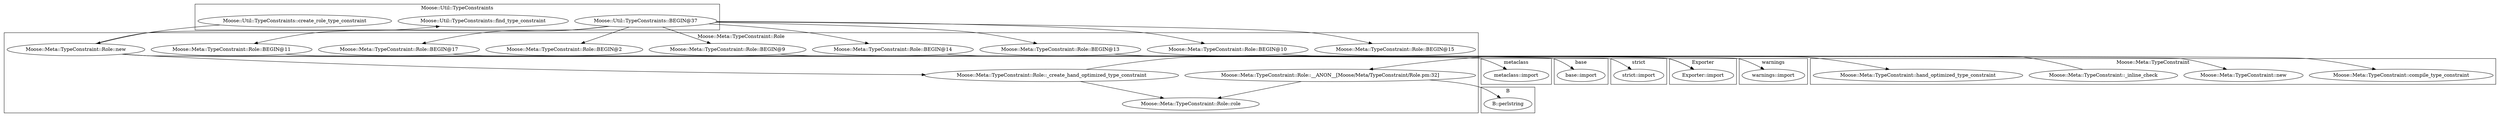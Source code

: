 digraph {
graph [overlap=false]
subgraph cluster_B {
	label="B";
	"B::perlstring";
}
subgraph cluster_metaclass {
	label="metaclass";
	"metaclass::import";
}
subgraph cluster_base {
	label="base";
	"base::import";
}
subgraph cluster_Moose_Meta_TypeConstraint_Role {
	label="Moose::Meta::TypeConstraint::Role";
	"Moose::Meta::TypeConstraint::Role::BEGIN@15";
	"Moose::Meta::TypeConstraint::Role::BEGIN@11";
	"Moose::Meta::TypeConstraint::Role::BEGIN@17";
	"Moose::Meta::TypeConstraint::Role::BEGIN@9";
	"Moose::Meta::TypeConstraint::Role::BEGIN@14";
	"Moose::Meta::TypeConstraint::Role::__ANON__[Moose/Meta/TypeConstraint/Role.pm:32]";
	"Moose::Meta::TypeConstraint::Role::BEGIN@10";
	"Moose::Meta::TypeConstraint::Role::BEGIN@2";
	"Moose::Meta::TypeConstraint::Role::_create_hand_optimized_type_constraint";
	"Moose::Meta::TypeConstraint::Role::new";
	"Moose::Meta::TypeConstraint::Role::role";
	"Moose::Meta::TypeConstraint::Role::BEGIN@13";
}
subgraph cluster_Exporter {
	label="Exporter";
	"Exporter::import";
}
subgraph cluster_Moose_Meta_TypeConstraint {
	label="Moose::Meta::TypeConstraint";
	"Moose::Meta::TypeConstraint::compile_type_constraint";
	"Moose::Meta::TypeConstraint::_inline_check";
	"Moose::Meta::TypeConstraint::hand_optimized_type_constraint";
	"Moose::Meta::TypeConstraint::new";
}
subgraph cluster_warnings {
	label="warnings";
	"warnings::import";
}
subgraph cluster_Moose_Util_TypeConstraints {
	label="Moose::Util::TypeConstraints";
	"Moose::Util::TypeConstraints::BEGIN@37";
	"Moose::Util::TypeConstraints::find_type_constraint";
	"Moose::Util::TypeConstraints::create_role_type_constraint";
}
subgraph cluster_strict {
	label="strict";
	"strict::import";
}
"Moose::Meta::TypeConstraint::Role::BEGIN@14" -> "Exporter::import";
"Moose::Meta::TypeConstraint::Role::BEGIN@13" -> "Exporter::import";
"Moose::Meta::TypeConstraint::Role::new" -> "Moose::Util::TypeConstraints::find_type_constraint";
"Moose::Util::TypeConstraints::BEGIN@37" -> "Moose::Meta::TypeConstraint::Role::BEGIN@14";
"Moose::Meta::TypeConstraint::Role::__ANON__[Moose/Meta/TypeConstraint/Role.pm:32]" -> "B::perlstring";
"Moose::Meta::TypeConstraint::Role::BEGIN@11" -> "metaclass::import";
"Moose::Meta::TypeConstraint::Role::__ANON__[Moose/Meta/TypeConstraint/Role.pm:32]" -> "Moose::Meta::TypeConstraint::Role::role";
"Moose::Meta::TypeConstraint::Role::_create_hand_optimized_type_constraint" -> "Moose::Meta::TypeConstraint::Role::role";
"Moose::Meta::TypeConstraint::_inline_check" -> "Moose::Meta::TypeConstraint::Role::__ANON__[Moose/Meta/TypeConstraint/Role.pm:32]";
"Moose::Util::TypeConstraints::BEGIN@37" -> "Moose::Meta::TypeConstraint::Role::BEGIN@13";
"Moose::Util::TypeConstraints::BEGIN@37" -> "Moose::Meta::TypeConstraint::Role::BEGIN@11";
"Moose::Meta::TypeConstraint::Role::_create_hand_optimized_type_constraint" -> "Moose::Meta::TypeConstraint::hand_optimized_type_constraint";
"Moose::Meta::TypeConstraint::Role::BEGIN@17" -> "base::import";
"Moose::Util::TypeConstraints::BEGIN@37" -> "Moose::Meta::TypeConstraint::Role::BEGIN@9";
"Moose::Meta::TypeConstraint::Role::BEGIN@10" -> "warnings::import";
"Moose::Util::TypeConstraints::BEGIN@37" -> "Moose::Meta::TypeConstraint::Role::BEGIN@17";
"Moose::Util::TypeConstraints::BEGIN@37" -> "Moose::Meta::TypeConstraint::Role::BEGIN@10";
"Moose::Meta::TypeConstraint::Role::BEGIN@9" -> "strict::import";
"Moose::Meta::TypeConstraint::Role::new" -> "Moose::Meta::TypeConstraint::compile_type_constraint";
"Moose::Meta::TypeConstraint::Role::new" -> "Moose::Meta::TypeConstraint::Role::_create_hand_optimized_type_constraint";
"Moose::Util::TypeConstraints::create_role_type_constraint" -> "Moose::Meta::TypeConstraint::Role::new";
"Moose::Meta::TypeConstraint::Role::new" -> "Moose::Meta::TypeConstraint::new";
"Moose::Util::TypeConstraints::BEGIN@37" -> "Moose::Meta::TypeConstraint::Role::BEGIN@15";
"Moose::Util::TypeConstraints::BEGIN@37" -> "Moose::Meta::TypeConstraint::Role::BEGIN@2";
}
